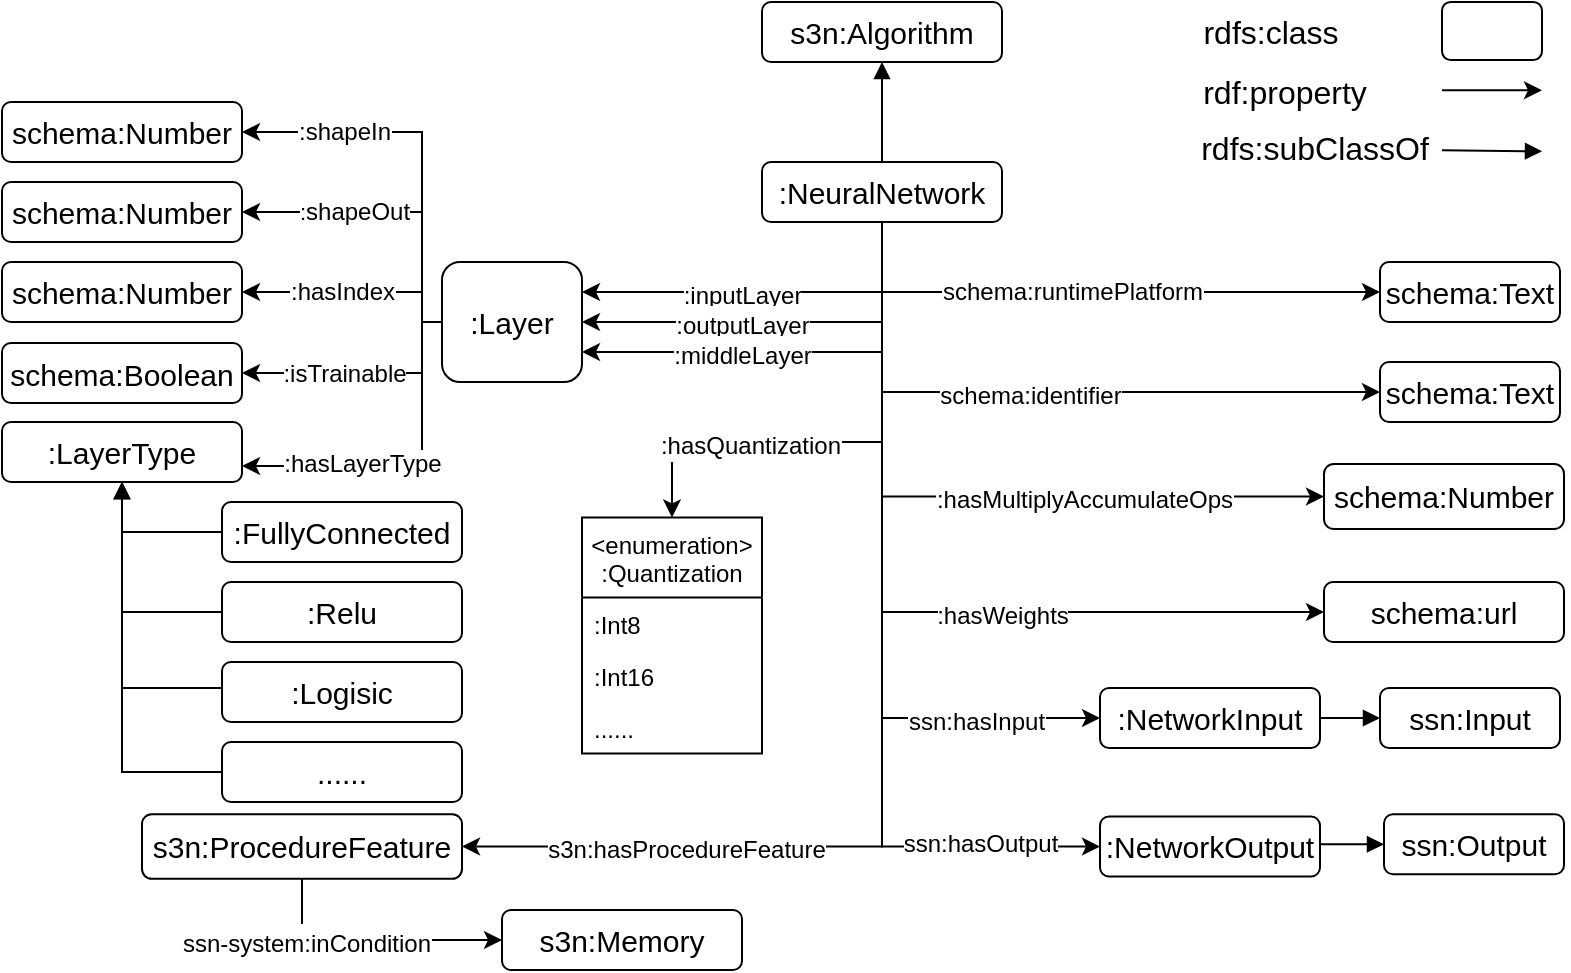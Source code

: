 <mxfile version="15.9.4" type="github">
  <diagram id="LXL1NXqvXz7W8JA6Dsug" name="Page-1">
    <mxGraphModel dx="1849" dy="632" grid="1" gridSize="10" guides="1" tooltips="1" connect="1" arrows="1" fold="1" page="0" pageScale="1" pageWidth="850" pageHeight="1100" math="0" shadow="0">
      <root>
        <mxCell id="0" />
        <mxCell id="1" parent="0" />
        <mxCell id="jss7JCfpPxiry4sK2nVC-1" value="s3n:Algorithm" style="rounded=1;whiteSpace=wrap;html=1;fontSize=15;" parent="1" vertex="1">
          <mxGeometry y="220" width="120" height="30" as="geometry" />
        </mxCell>
        <mxCell id="jss7JCfpPxiry4sK2nVC-16" value="&lt;font style=&quot;font-size: 12px&quot;&gt;:hasWeights&lt;/font&gt;" style="edgeStyle=orthogonalEdgeStyle;rounded=0;orthogonalLoop=1;jettySize=auto;html=1;exitX=0.5;exitY=1;exitDx=0;exitDy=0;entryX=0;entryY=0.5;entryDx=0;entryDy=0;fontSize=15;" parent="1" source="jss7JCfpPxiry4sK2nVC-2" target="jss7JCfpPxiry4sK2nVC-3" edge="1">
          <mxGeometry x="0.226" relative="1" as="geometry">
            <mxPoint x="520.0" y="510" as="targetPoint" />
            <mxPoint as="offset" />
          </mxGeometry>
        </mxCell>
        <mxCell id="jss7JCfpPxiry4sK2nVC-20" value="&lt;font style=&quot;font-size: 12px&quot;&gt;:inputLayer&lt;/font&gt;" style="edgeStyle=orthogonalEdgeStyle;rounded=0;orthogonalLoop=1;jettySize=auto;html=1;exitX=0.5;exitY=1;exitDx=0;exitDy=0;entryX=1;entryY=0.25;entryDx=0;entryDy=0;fontSize=15;" parent="1" source="jss7JCfpPxiry4sK2nVC-2" target="jss7JCfpPxiry4sK2nVC-19" edge="1">
          <mxGeometry x="0.135" relative="1" as="geometry">
            <mxPoint as="offset" />
          </mxGeometry>
        </mxCell>
        <mxCell id="jss7JCfpPxiry4sK2nVC-23" value="&lt;font style=&quot;font-size: 12px&quot;&gt;:outputLayer&lt;/font&gt;" style="edgeStyle=orthogonalEdgeStyle;rounded=0;orthogonalLoop=1;jettySize=auto;html=1;exitX=0.5;exitY=1;exitDx=0;exitDy=0;entryX=1;entryY=0.5;entryDx=0;entryDy=0;fontSize=15;" parent="1" source="jss7JCfpPxiry4sK2nVC-2" target="jss7JCfpPxiry4sK2nVC-19" edge="1">
          <mxGeometry x="0.2" relative="1" as="geometry">
            <mxPoint x="-250" y="400" as="targetPoint" />
            <mxPoint as="offset" />
          </mxGeometry>
        </mxCell>
        <mxCell id="jss7JCfpPxiry4sK2nVC-24" value="&lt;font style=&quot;font-size: 12px&quot;&gt;:middleLayer&lt;/font&gt;" style="edgeStyle=orthogonalEdgeStyle;rounded=0;orthogonalLoop=1;jettySize=auto;html=1;exitX=0.5;exitY=1;exitDx=0;exitDy=0;entryX=1;entryY=0.75;entryDx=0;entryDy=0;fontSize=15;" parent="1" source="jss7JCfpPxiry4sK2nVC-2" target="jss7JCfpPxiry4sK2nVC-19" edge="1">
          <mxGeometry x="0.256" relative="1" as="geometry">
            <mxPoint as="offset" />
          </mxGeometry>
        </mxCell>
        <mxCell id="jss7JCfpPxiry4sK2nVC-38" value="&lt;font style=&quot;font-size: 12px&quot;&gt;:hasMultiplyAccumulateOps&lt;/font&gt;" style="edgeStyle=orthogonalEdgeStyle;rounded=0;orthogonalLoop=1;jettySize=auto;html=1;exitX=0.5;exitY=1;exitDx=0;exitDy=0;entryX=0;entryY=0.5;entryDx=0;entryDy=0;fontSize=15;" parent="1" source="jss7JCfpPxiry4sK2nVC-2" target="jss7JCfpPxiry4sK2nVC-30" edge="1">
          <mxGeometry x="0.331" relative="1" as="geometry">
            <mxPoint as="offset" />
          </mxGeometry>
        </mxCell>
        <mxCell id="jss7JCfpPxiry4sK2nVC-40" value="&lt;font style=&quot;font-size: 12px&quot;&gt;:hasQuantization&lt;/font&gt;" style="edgeStyle=orthogonalEdgeStyle;rounded=0;orthogonalLoop=1;jettySize=auto;html=1;exitX=0.5;exitY=1;exitDx=0;exitDy=0;entryX=0.5;entryY=0;entryDx=0;entryDy=0;fontSize=15;" parent="1" source="jss7JCfpPxiry4sK2nVC-2" target="0Wdaa3lBqoLalamgjvc0-1" edge="1">
          <mxGeometry x="0.397" relative="1" as="geometry">
            <mxPoint as="offset" />
            <mxPoint x="-90" y="462.75" as="targetPoint" />
            <Array as="points">
              <mxPoint x="60" y="440" />
              <mxPoint x="-45" y="440" />
            </Array>
          </mxGeometry>
        </mxCell>
        <mxCell id="jss7JCfpPxiry4sK2nVC-59" value="&lt;font style=&quot;font-size: 12px&quot;&gt;s3n:hasProcedureFeature&lt;/font&gt;" style="edgeStyle=orthogonalEdgeStyle;rounded=0;orthogonalLoop=1;jettySize=auto;html=1;exitX=0.5;exitY=1;exitDx=0;exitDy=0;fontSize=15;endArrow=classic;endFill=1;entryX=1;entryY=0.5;entryDx=0;entryDy=0;" parent="1" source="jss7JCfpPxiry4sK2nVC-2" target="jss7JCfpPxiry4sK2nVC-58" edge="1">
          <mxGeometry x="0.571" relative="1" as="geometry">
            <mxPoint x="190" y="820" as="targetPoint" />
            <mxPoint as="offset" />
          </mxGeometry>
        </mxCell>
        <mxCell id="jss7JCfpPxiry4sK2nVC-66" style="edgeStyle=orthogonalEdgeStyle;rounded=0;orthogonalLoop=1;jettySize=auto;html=1;exitX=0.5;exitY=0;exitDx=0;exitDy=0;entryX=0.5;entryY=1;entryDx=0;entryDy=0;fontSize=15;endArrow=block;endFill=1;" parent="1" source="jss7JCfpPxiry4sK2nVC-2" target="jss7JCfpPxiry4sK2nVC-1" edge="1">
          <mxGeometry relative="1" as="geometry" />
        </mxCell>
        <mxCell id="0Wdaa3lBqoLalamgjvc0-7" style="edgeStyle=orthogonalEdgeStyle;rounded=0;orthogonalLoop=1;jettySize=auto;html=1;exitX=0.5;exitY=1;exitDx=0;exitDy=0;entryX=0;entryY=0.5;entryDx=0;entryDy=0;" edge="1" parent="1" source="jss7JCfpPxiry4sK2nVC-2" target="9Srf9fNfijRDF5B15jsF-1">
          <mxGeometry relative="1" as="geometry" />
        </mxCell>
        <mxCell id="0Wdaa3lBqoLalamgjvc0-9" value="&lt;font style=&quot;font-size: 12px&quot;&gt;ssn:hasInput&lt;/font&gt;" style="edgeLabel;html=1;align=center;verticalAlign=middle;resizable=0;points=[];" vertex="1" connectable="0" parent="0Wdaa3lBqoLalamgjvc0-7">
          <mxGeometry x="0.65" y="-2" relative="1" as="geometry">
            <mxPoint as="offset" />
          </mxGeometry>
        </mxCell>
        <mxCell id="0Wdaa3lBqoLalamgjvc0-8" style="edgeStyle=orthogonalEdgeStyle;rounded=0;orthogonalLoop=1;jettySize=auto;html=1;exitX=0.5;exitY=1;exitDx=0;exitDy=0;entryX=0;entryY=0.5;entryDx=0;entryDy=0;" edge="1" parent="1" source="jss7JCfpPxiry4sK2nVC-2" target="FwwCy6SQuPoG6flF36ar-1">
          <mxGeometry relative="1" as="geometry" />
        </mxCell>
        <mxCell id="0Wdaa3lBqoLalamgjvc0-10" value="&lt;font style=&quot;font-size: 12px&quot;&gt;ssn:hasOutput&lt;/font&gt;" style="edgeLabel;html=1;align=center;verticalAlign=middle;resizable=0;points=[];" vertex="1" connectable="0" parent="0Wdaa3lBqoLalamgjvc0-8">
          <mxGeometry x="0.717" y="2" relative="1" as="geometry">
            <mxPoint as="offset" />
          </mxGeometry>
        </mxCell>
        <mxCell id="0Wdaa3lBqoLalamgjvc0-12" style="edgeStyle=orthogonalEdgeStyle;rounded=0;orthogonalLoop=1;jettySize=auto;html=1;exitX=0.5;exitY=1;exitDx=0;exitDy=0;entryX=0;entryY=0.5;entryDx=0;entryDy=0;" edge="1" parent="1" source="jss7JCfpPxiry4sK2nVC-2" target="0Wdaa3lBqoLalamgjvc0-11">
          <mxGeometry relative="1" as="geometry" />
        </mxCell>
        <mxCell id="0Wdaa3lBqoLalamgjvc0-13" value="&lt;font style=&quot;font-size: 12px&quot;&gt;schema:runtimePlatform &lt;/font&gt;" style="edgeLabel;html=1;align=center;verticalAlign=middle;resizable=0;points=[];" vertex="1" connectable="0" parent="0Wdaa3lBqoLalamgjvc0-12">
          <mxGeometry x="0.03" relative="1" as="geometry">
            <mxPoint x="-17" as="offset" />
          </mxGeometry>
        </mxCell>
        <mxCell id="0Wdaa3lBqoLalamgjvc0-26" style="edgeStyle=orthogonalEdgeStyle;rounded=0;orthogonalLoop=1;jettySize=auto;html=1;exitX=0.5;exitY=1;exitDx=0;exitDy=0;entryX=0;entryY=0.5;entryDx=0;entryDy=0;fontSize=16;" edge="1" parent="1" source="jss7JCfpPxiry4sK2nVC-2" target="0Wdaa3lBqoLalamgjvc0-24">
          <mxGeometry relative="1" as="geometry" />
        </mxCell>
        <mxCell id="0Wdaa3lBqoLalamgjvc0-27" value="&lt;font style=&quot;font-size: 12px&quot;&gt;schema:identifier &lt;/font&gt;" style="edgeLabel;html=1;align=center;verticalAlign=middle;resizable=0;points=[];fontSize=16;" vertex="1" connectable="0" parent="0Wdaa3lBqoLalamgjvc0-26">
          <mxGeometry x="0.168" relative="1" as="geometry">
            <mxPoint x="-36" as="offset" />
          </mxGeometry>
        </mxCell>
        <mxCell id="jss7JCfpPxiry4sK2nVC-2" value=":NeuralNetwork" style="rounded=1;whiteSpace=wrap;html=1;fontSize=15;" parent="1" vertex="1">
          <mxGeometry y="300" width="120" height="30" as="geometry" />
        </mxCell>
        <mxCell id="jss7JCfpPxiry4sK2nVC-3" value="schema:url" style="rounded=1;whiteSpace=wrap;html=1;fontSize=15;" parent="1" vertex="1">
          <mxGeometry x="281" y="510" width="120" height="30" as="geometry" />
        </mxCell>
        <mxCell id="0Wdaa3lBqoLalamgjvc0-17" style="edgeStyle=orthogonalEdgeStyle;rounded=0;orthogonalLoop=1;jettySize=auto;html=1;exitX=0;exitY=0.5;exitDx=0;exitDy=0;entryX=1;entryY=0.5;entryDx=0;entryDy=0;" edge="1" parent="1" source="jss7JCfpPxiry4sK2nVC-19" target="0Wdaa3lBqoLalamgjvc0-15">
          <mxGeometry relative="1" as="geometry">
            <Array as="points">
              <mxPoint x="-170" y="380" />
              <mxPoint x="-170" y="365" />
            </Array>
          </mxGeometry>
        </mxCell>
        <mxCell id="0Wdaa3lBqoLalamgjvc0-18" value="&lt;font style=&quot;font-size: 12px&quot;&gt;:hasIndex&lt;/font&gt;" style="edgeLabel;html=1;align=center;verticalAlign=middle;resizable=0;points=[];" vertex="1" connectable="0" parent="0Wdaa3lBqoLalamgjvc0-17">
          <mxGeometry x="0.239" relative="1" as="geometry">
            <mxPoint x="6" as="offset" />
          </mxGeometry>
        </mxCell>
        <mxCell id="jss7JCfpPxiry4sK2nVC-19" value=":Layer" style="rounded=1;whiteSpace=wrap;html=1;fontSize=15;" parent="1" vertex="1">
          <mxGeometry x="-160" y="350" width="70" height="60" as="geometry" />
        </mxCell>
        <mxCell id="jss7JCfpPxiry4sK2nVC-30" value="schema:Number" style="rounded=1;whiteSpace=wrap;html=1;fontSize=15;" parent="1" vertex="1">
          <mxGeometry x="281" y="451" width="120" height="32.5" as="geometry" />
        </mxCell>
        <mxCell id="jss7JCfpPxiry4sK2nVC-39" style="edgeStyle=orthogonalEdgeStyle;rounded=0;orthogonalLoop=1;jettySize=auto;html=1;exitX=0.5;exitY=1;exitDx=0;exitDy=0;fontSize=15;" parent="1" edge="1">
          <mxGeometry relative="1" as="geometry">
            <mxPoint x="395" y="640" as="sourcePoint" />
            <mxPoint x="395" y="640" as="targetPoint" />
          </mxGeometry>
        </mxCell>
        <mxCell id="jss7JCfpPxiry4sK2nVC-50" value="" style="rounded=1;whiteSpace=wrap;html=1;fontSize=16;" parent="1" vertex="1">
          <mxGeometry x="340" y="220" width="50" height="29" as="geometry" />
        </mxCell>
        <mxCell id="jss7JCfpPxiry4sK2nVC-51" value="rdfs:class" style="text;html=1;align=center;verticalAlign=middle;resizable=0;points=[];autosize=1;strokeColor=none;fontSize=16;" parent="1" vertex="1">
          <mxGeometry x="214" y="224.5" width="80" height="20" as="geometry" />
        </mxCell>
        <mxCell id="jss7JCfpPxiry4sK2nVC-52" value="rdf:property" style="text;html=1;align=center;verticalAlign=middle;resizable=0;points=[];autosize=1;strokeColor=none;fontSize=16;" parent="1" vertex="1">
          <mxGeometry x="211" y="254.5" width="100" height="20" as="geometry" />
        </mxCell>
        <mxCell id="jss7JCfpPxiry4sK2nVC-53" value="" style="endArrow=classic;html=1;fontSize=16;" parent="1" edge="1">
          <mxGeometry width="50" height="50" relative="1" as="geometry">
            <mxPoint x="340" y="264.16" as="sourcePoint" />
            <mxPoint x="390" y="264.16" as="targetPoint" />
            <Array as="points">
              <mxPoint x="350" y="264.16" />
            </Array>
          </mxGeometry>
        </mxCell>
        <mxCell id="jss7JCfpPxiry4sK2nVC-55" value="" style="endArrow=block;html=1;fontSize=16;endFill=1;" parent="1" edge="1">
          <mxGeometry width="50" height="50" relative="1" as="geometry">
            <mxPoint x="340" y="294.16" as="sourcePoint" />
            <mxPoint x="390" y="294.66" as="targetPoint" />
          </mxGeometry>
        </mxCell>
        <mxCell id="jss7JCfpPxiry4sK2nVC-63" value="&lt;font style=&quot;font-size: 12px&quot;&gt;ssn-system:inCondition&lt;/font&gt;" style="edgeStyle=orthogonalEdgeStyle;rounded=0;orthogonalLoop=1;jettySize=auto;html=1;exitX=0.5;exitY=1;exitDx=0;exitDy=0;entryX=0;entryY=0.5;entryDx=0;entryDy=0;fontSize=15;endArrow=classic;endFill=1;" parent="1" source="jss7JCfpPxiry4sK2nVC-58" target="jss7JCfpPxiry4sK2nVC-60" edge="1">
          <mxGeometry x="-0.492" relative="1" as="geometry">
            <mxPoint as="offset" />
            <Array as="points">
              <mxPoint x="-230" y="689" />
            </Array>
          </mxGeometry>
        </mxCell>
        <mxCell id="jss7JCfpPxiry4sK2nVC-58" value="s3n:ProcedureFeature" style="rounded=1;whiteSpace=wrap;html=1;fontSize=15;" parent="1" vertex="1">
          <mxGeometry x="-310" y="626.13" width="160" height="32.25" as="geometry" />
        </mxCell>
        <mxCell id="jss7JCfpPxiry4sK2nVC-60" value="s3n:Memory" style="rounded=1;whiteSpace=wrap;html=1;fontSize=15;" parent="1" vertex="1">
          <mxGeometry x="-130" y="674" width="120" height="30" as="geometry" />
        </mxCell>
        <mxCell id="jss7JCfpPxiry4sK2nVC-67" value="&lt;font style=&quot;font-size: 16px&quot;&gt;rdfs:subClassOf&lt;/font&gt;" style="text;html=1;align=center;verticalAlign=middle;resizable=0;points=[];autosize=1;strokeColor=none;fontSize=15;" parent="1" vertex="1">
          <mxGeometry x="211" y="282.5" width="130" height="20" as="geometry" />
        </mxCell>
        <mxCell id="O1qYqZWK-9wZ80ejL66R-15" value="ssn:Input" style="rounded=1;whiteSpace=wrap;html=1;fontSize=15;" parent="1" vertex="1">
          <mxGeometry x="309" y="563" width="90" height="30" as="geometry" />
        </mxCell>
        <mxCell id="vN-ApxC82CY0WaiQvZb2-1" value="ssn:Output" style="rounded=1;whiteSpace=wrap;html=1;fontSize=15;" parent="1" vertex="1">
          <mxGeometry x="311" y="626.13" width="90" height="30" as="geometry" />
        </mxCell>
        <mxCell id="FwwCy6SQuPoG6flF36ar-2" style="edgeStyle=orthogonalEdgeStyle;rounded=0;orthogonalLoop=1;jettySize=auto;html=1;exitX=1;exitY=0.5;exitDx=0;exitDy=0;entryX=0;entryY=0.5;entryDx=0;entryDy=0;endArrow=block;endFill=1;" parent="1" source="9Srf9fNfijRDF5B15jsF-1" target="O1qYqZWK-9wZ80ejL66R-15" edge="1">
          <mxGeometry relative="1" as="geometry" />
        </mxCell>
        <mxCell id="9Srf9fNfijRDF5B15jsF-1" value=":NetworkInput" style="rounded=1;whiteSpace=wrap;html=1;fontSize=15;" parent="1" vertex="1">
          <mxGeometry x="169" y="563" width="110" height="30" as="geometry" />
        </mxCell>
        <mxCell id="FwwCy6SQuPoG6flF36ar-3" style="edgeStyle=orthogonalEdgeStyle;rounded=0;orthogonalLoop=1;jettySize=auto;html=1;exitX=1;exitY=0.5;exitDx=0;exitDy=0;entryX=0;entryY=0.5;entryDx=0;entryDy=0;endArrow=block;endFill=1;" parent="1" source="FwwCy6SQuPoG6flF36ar-1" target="vN-ApxC82CY0WaiQvZb2-1" edge="1">
          <mxGeometry relative="1" as="geometry">
            <Array as="points">
              <mxPoint x="270" y="641" />
            </Array>
          </mxGeometry>
        </mxCell>
        <mxCell id="FwwCy6SQuPoG6flF36ar-1" value=":NetworkOutput" style="rounded=1;whiteSpace=wrap;html=1;fontSize=15;" parent="1" vertex="1">
          <mxGeometry x="169" y="627.26" width="110" height="30" as="geometry" />
        </mxCell>
        <mxCell id="FwwCy6SQuPoG6flF36ar-4" style="edgeStyle=orthogonalEdgeStyle;rounded=0;orthogonalLoop=1;jettySize=auto;html=1;exitX=0;exitY=0.5;exitDx=0;exitDy=0;entryX=1;entryY=0.5;entryDx=0;entryDy=0;" parent="1" target="FwwCy6SQuPoG6flF36ar-12" edge="1">
          <mxGeometry relative="1" as="geometry">
            <Array as="points">
              <mxPoint x="-170" y="380" />
              <mxPoint x="-170" y="285" />
            </Array>
            <mxPoint x="-160" y="380" as="sourcePoint" />
          </mxGeometry>
        </mxCell>
        <mxCell id="FwwCy6SQuPoG6flF36ar-5" value="&lt;font style=&quot;font-size: 12px&quot;&gt;:shapeIn&lt;/font&gt;" style="edgeLabel;html=1;align=center;verticalAlign=middle;resizable=0;points=[];" parent="FwwCy6SQuPoG6flF36ar-4" vertex="1" connectable="0">
          <mxGeometry x="0.41" relative="1" as="geometry">
            <mxPoint x="-7" as="offset" />
          </mxGeometry>
        </mxCell>
        <mxCell id="FwwCy6SQuPoG6flF36ar-6" value="" style="edgeStyle=orthogonalEdgeStyle;rounded=0;orthogonalLoop=1;jettySize=auto;html=1;exitX=0;exitY=0.5;exitDx=0;exitDy=0;entryX=1;entryY=0.5;entryDx=0;entryDy=0;" parent="1" target="FwwCy6SQuPoG6flF36ar-13" edge="1">
          <mxGeometry x="0.538" relative="1" as="geometry">
            <Array as="points">
              <mxPoint x="-170" y="380" />
              <mxPoint x="-170" y="325" />
            </Array>
            <mxPoint as="offset" />
            <mxPoint x="-160" y="380" as="sourcePoint" />
          </mxGeometry>
        </mxCell>
        <mxCell id="FwwCy6SQuPoG6flF36ar-7" value=":&lt;font style=&quot;font-size: 12px&quot;&gt;shapeOut&lt;/font&gt;" style="edgeLabel;html=1;align=center;verticalAlign=middle;resizable=0;points=[];" parent="FwwCy6SQuPoG6flF36ar-6" vertex="1" connectable="0">
          <mxGeometry x="0.287" relative="1" as="geometry">
            <mxPoint as="offset" />
          </mxGeometry>
        </mxCell>
        <mxCell id="FwwCy6SQuPoG6flF36ar-8" style="edgeStyle=orthogonalEdgeStyle;rounded=0;orthogonalLoop=1;jettySize=auto;html=1;exitX=0;exitY=0.5;exitDx=0;exitDy=0;entryX=1;entryY=0.5;entryDx=0;entryDy=0;" parent="1" target="FwwCy6SQuPoG6flF36ar-14" edge="1">
          <mxGeometry relative="1" as="geometry">
            <Array as="points">
              <mxPoint x="-170" y="379.5" />
              <mxPoint x="-170" y="405.5" />
            </Array>
            <mxPoint x="-160" y="380" as="sourcePoint" />
          </mxGeometry>
        </mxCell>
        <mxCell id="FwwCy6SQuPoG6flF36ar-9" value="&lt;font style=&quot;font-size: 12px&quot;&gt;:isTrainable&lt;/font&gt;" style="edgeLabel;html=1;align=center;verticalAlign=middle;resizable=0;points=[];" parent="FwwCy6SQuPoG6flF36ar-8" vertex="1" connectable="0">
          <mxGeometry x="0.229" y="1" relative="1" as="geometry">
            <mxPoint x="2" y="-1" as="offset" />
          </mxGeometry>
        </mxCell>
        <mxCell id="FwwCy6SQuPoG6flF36ar-10" style="edgeStyle=orthogonalEdgeStyle;rounded=0;orthogonalLoop=1;jettySize=auto;html=1;exitX=0;exitY=0.5;exitDx=0;exitDy=0;" parent="1" target="FwwCy6SQuPoG6flF36ar-16" edge="1">
          <mxGeometry relative="1" as="geometry">
            <mxPoint x="-260" y="460.5" as="targetPoint" />
            <Array as="points">
              <mxPoint x="-170" y="380" />
              <mxPoint x="-170" y="452" />
            </Array>
            <mxPoint x="-160" y="380" as="sourcePoint" />
          </mxGeometry>
        </mxCell>
        <mxCell id="FwwCy6SQuPoG6flF36ar-11" value="&lt;font style=&quot;font-size: 12px&quot;&gt;:hasLayerType&lt;/font&gt;" style="edgeLabel;html=1;align=center;verticalAlign=middle;resizable=0;points=[];" parent="FwwCy6SQuPoG6flF36ar-10" vertex="1" connectable="0">
          <mxGeometry x="0.479" y="1" relative="1" as="geometry">
            <mxPoint x="15" y="-2" as="offset" />
          </mxGeometry>
        </mxCell>
        <mxCell id="FwwCy6SQuPoG6flF36ar-12" value="schema:Number" style="rounded=1;whiteSpace=wrap;html=1;fontSize=15;" parent="1" vertex="1">
          <mxGeometry x="-380" y="270" width="120" height="30" as="geometry" />
        </mxCell>
        <mxCell id="FwwCy6SQuPoG6flF36ar-13" value="schema:Number" style="rounded=1;whiteSpace=wrap;html=1;fontSize=15;" parent="1" vertex="1">
          <mxGeometry x="-380" y="310" width="120" height="30" as="geometry" />
        </mxCell>
        <mxCell id="FwwCy6SQuPoG6flF36ar-14" value="schema:Boolean" style="rounded=1;whiteSpace=wrap;html=1;fontSize=15;" parent="1" vertex="1">
          <mxGeometry x="-380" y="390.5" width="120" height="30" as="geometry" />
        </mxCell>
        <mxCell id="FwwCy6SQuPoG6flF36ar-16" value="&lt;div&gt;:LayerType&lt;/div&gt;" style="rounded=1;whiteSpace=wrap;html=1;fontSize=15;" parent="1" vertex="1">
          <mxGeometry x="-380" y="430" width="120" height="30" as="geometry" />
        </mxCell>
        <mxCell id="FwwCy6SQuPoG6flF36ar-36" style="edgeStyle=orthogonalEdgeStyle;rounded=0;orthogonalLoop=1;jettySize=auto;html=1;exitX=0;exitY=0.5;exitDx=0;exitDy=0;entryX=0.5;entryY=1;entryDx=0;entryDy=0;endArrow=block;endFill=1;" parent="1" source="FwwCy6SQuPoG6flF36ar-29" target="FwwCy6SQuPoG6flF36ar-16" edge="1">
          <mxGeometry relative="1" as="geometry">
            <mxPoint x="-310" y="546.87" as="targetPoint" />
            <Array as="points">
              <mxPoint x="-320" y="485" />
            </Array>
          </mxGeometry>
        </mxCell>
        <mxCell id="FwwCy6SQuPoG6flF36ar-29" value="&lt;div&gt;:FullyConnected&lt;/div&gt;" style="rounded=1;whiteSpace=wrap;html=1;fontSize=15;" parent="1" vertex="1">
          <mxGeometry x="-270" y="470" width="120" height="30" as="geometry" />
        </mxCell>
        <mxCell id="FwwCy6SQuPoG6flF36ar-38" style="edgeStyle=orthogonalEdgeStyle;rounded=0;orthogonalLoop=1;jettySize=auto;html=1;exitX=1;exitY=0.5;exitDx=0;exitDy=0;endArrow=block;endFill=1;entryX=0.5;entryY=1;entryDx=0;entryDy=0;" parent="1" source="FwwCy6SQuPoG6flF36ar-31" edge="1" target="FwwCy6SQuPoG6flF36ar-16">
          <mxGeometry relative="1" as="geometry">
            <mxPoint x="-310" y="465" as="targetPoint" />
            <Array as="points">
              <mxPoint x="-270" y="565" />
              <mxPoint x="-270" y="563" />
              <mxPoint x="-320" y="563" />
            </Array>
          </mxGeometry>
        </mxCell>
        <mxCell id="FwwCy6SQuPoG6flF36ar-31" value=":Logisic" style="rounded=1;whiteSpace=wrap;html=1;fontSize=15;" parent="1" vertex="1">
          <mxGeometry x="-270" y="550" width="120" height="30" as="geometry" />
        </mxCell>
        <mxCell id="FwwCy6SQuPoG6flF36ar-39" style="edgeStyle=orthogonalEdgeStyle;rounded=0;orthogonalLoop=1;jettySize=auto;html=1;exitX=0;exitY=0.5;exitDx=0;exitDy=0;endArrow=block;endFill=1;entryX=0.5;entryY=1;entryDx=0;entryDy=0;startArrow=none;" parent="1" source="FwwCy6SQuPoG6flF36ar-30" target="FwwCy6SQuPoG6flF36ar-16" edge="1">
          <mxGeometry relative="1" as="geometry">
            <mxPoint x="-310" y="546.87" as="targetPoint" />
          </mxGeometry>
        </mxCell>
        <mxCell id="FwwCy6SQuPoG6flF36ar-32" value="......" style="rounded=1;whiteSpace=wrap;html=1;fontSize=15;" parent="1" vertex="1">
          <mxGeometry x="-270" y="590" width="120" height="30" as="geometry" />
        </mxCell>
        <mxCell id="0Wdaa3lBqoLalamgjvc0-1" value="&lt;enumeration&gt;&#xa;:Quantization" style="swimlane;fontStyle=0;childLayout=stackLayout;horizontal=1;startSize=40;fillColor=none;horizontalStack=0;resizeParent=1;resizeParentMax=0;resizeLast=0;collapsible=1;marginBottom=0;" vertex="1" parent="1">
          <mxGeometry x="-90" y="477.75" width="90" height="118" as="geometry">
            <mxRectangle x="-615" y="448.38" width="110" height="26" as="alternateBounds" />
          </mxGeometry>
        </mxCell>
        <mxCell id="0Wdaa3lBqoLalamgjvc0-2" value=":Int8" style="text;strokeColor=none;fillColor=none;align=left;verticalAlign=top;spacingLeft=4;spacingRight=4;overflow=hidden;rotatable=0;points=[[0,0.5],[1,0.5]];portConstraint=eastwest;" vertex="1" parent="0Wdaa3lBqoLalamgjvc0-1">
          <mxGeometry y="40" width="90" height="26" as="geometry" />
        </mxCell>
        <mxCell id="0Wdaa3lBqoLalamgjvc0-3" value=":Int16" style="text;strokeColor=none;fillColor=none;align=left;verticalAlign=top;spacingLeft=4;spacingRight=4;overflow=hidden;rotatable=0;points=[[0,0.5],[1,0.5]];portConstraint=eastwest;" vertex="1" parent="0Wdaa3lBqoLalamgjvc0-1">
          <mxGeometry y="66" width="90" height="26" as="geometry" />
        </mxCell>
        <mxCell id="0Wdaa3lBqoLalamgjvc0-4" value="......" style="text;strokeColor=none;fillColor=none;align=left;verticalAlign=top;spacingLeft=4;spacingRight=4;overflow=hidden;rotatable=0;points=[[0,0.5],[1,0.5]];portConstraint=eastwest;" vertex="1" parent="0Wdaa3lBqoLalamgjvc0-1">
          <mxGeometry y="92" width="90" height="26" as="geometry" />
        </mxCell>
        <mxCell id="0Wdaa3lBqoLalamgjvc0-11" value="schema:Text" style="rounded=1;whiteSpace=wrap;html=1;fontSize=15;" vertex="1" parent="1">
          <mxGeometry x="309" y="350" width="90" height="30" as="geometry" />
        </mxCell>
        <mxCell id="0Wdaa3lBqoLalamgjvc0-15" value="schema:Number" style="rounded=1;whiteSpace=wrap;html=1;fontSize=15;" vertex="1" parent="1">
          <mxGeometry x="-380" y="350" width="120" height="30" as="geometry" />
        </mxCell>
        <mxCell id="FwwCy6SQuPoG6flF36ar-30" value=":Relu" style="rounded=1;whiteSpace=wrap;html=1;fontSize=15;" parent="1" vertex="1">
          <mxGeometry x="-270" y="510" width="120" height="30" as="geometry" />
        </mxCell>
        <mxCell id="0Wdaa3lBqoLalamgjvc0-21" value="" style="edgeStyle=orthogonalEdgeStyle;rounded=0;orthogonalLoop=1;jettySize=auto;html=1;exitX=0;exitY=0.5;exitDx=0;exitDy=0;endArrow=none;endFill=1;entryX=0.5;entryY=1;entryDx=0;entryDy=0;" edge="1" parent="1" source="FwwCy6SQuPoG6flF36ar-32" target="FwwCy6SQuPoG6flF36ar-16">
          <mxGeometry relative="1" as="geometry">
            <mxPoint x="-310" y="464.5" as="targetPoint" />
            <mxPoint x="-150" y="605" as="sourcePoint" />
          </mxGeometry>
        </mxCell>
        <mxCell id="0Wdaa3lBqoLalamgjvc0-24" value="schema:Text" style="rounded=1;whiteSpace=wrap;html=1;fontSize=15;" vertex="1" parent="1">
          <mxGeometry x="309" y="400" width="90" height="30" as="geometry" />
        </mxCell>
      </root>
    </mxGraphModel>
  </diagram>
</mxfile>

